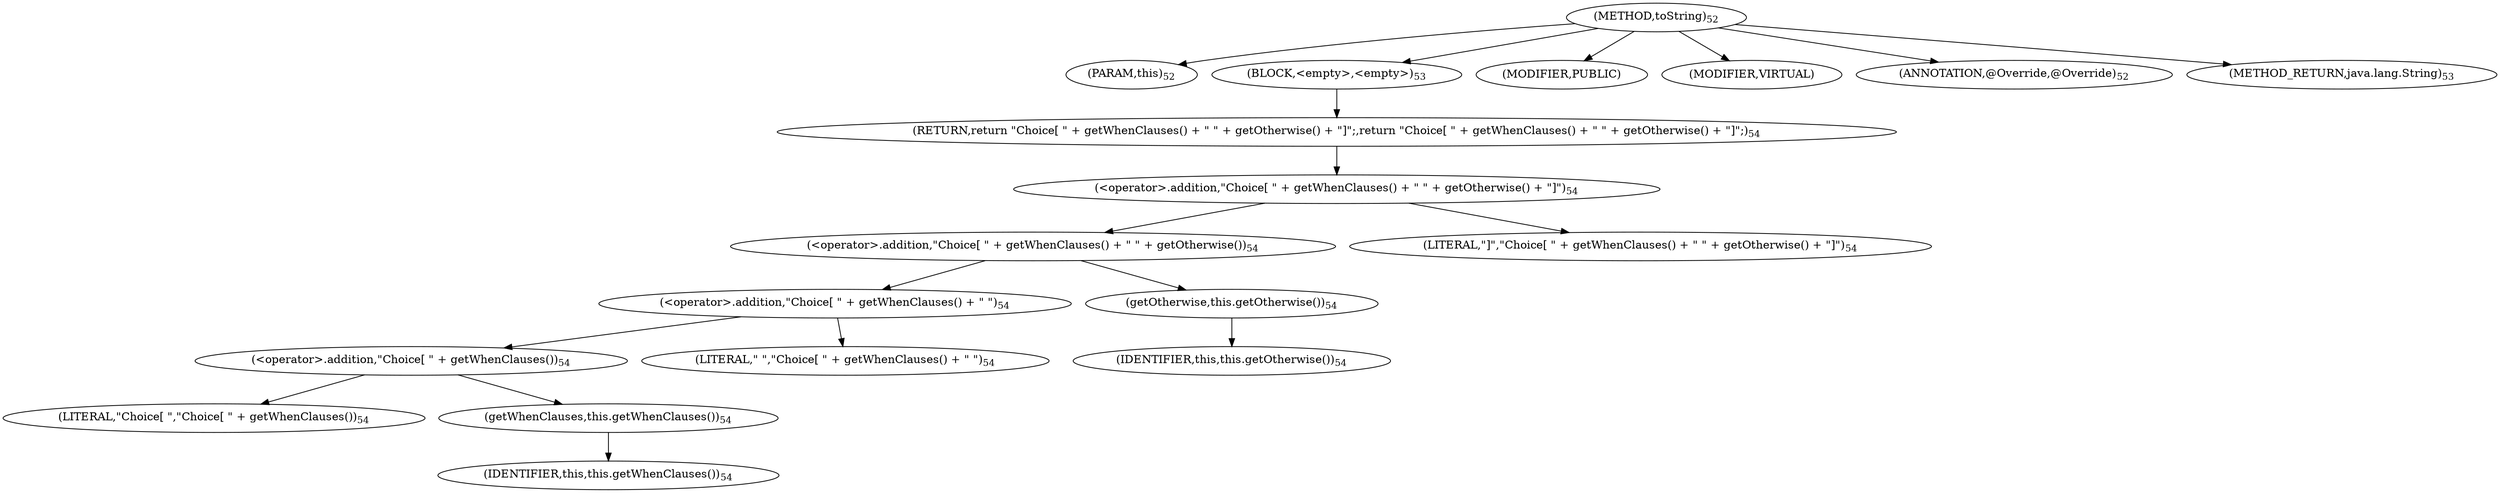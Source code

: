digraph "toString" {  
"52" [label = <(METHOD,toString)<SUB>52</SUB>> ]
"4" [label = <(PARAM,this)<SUB>52</SUB>> ]
"53" [label = <(BLOCK,&lt;empty&gt;,&lt;empty&gt;)<SUB>53</SUB>> ]
"54" [label = <(RETURN,return &quot;Choice[ &quot; + getWhenClauses() + &quot; &quot; + getOtherwise() + &quot;]&quot;;,return &quot;Choice[ &quot; + getWhenClauses() + &quot; &quot; + getOtherwise() + &quot;]&quot;;)<SUB>54</SUB>> ]
"55" [label = <(&lt;operator&gt;.addition,&quot;Choice[ &quot; + getWhenClauses() + &quot; &quot; + getOtherwise() + &quot;]&quot;)<SUB>54</SUB>> ]
"56" [label = <(&lt;operator&gt;.addition,&quot;Choice[ &quot; + getWhenClauses() + &quot; &quot; + getOtherwise())<SUB>54</SUB>> ]
"57" [label = <(&lt;operator&gt;.addition,&quot;Choice[ &quot; + getWhenClauses() + &quot; &quot;)<SUB>54</SUB>> ]
"58" [label = <(&lt;operator&gt;.addition,&quot;Choice[ &quot; + getWhenClauses())<SUB>54</SUB>> ]
"59" [label = <(LITERAL,&quot;Choice[ &quot;,&quot;Choice[ &quot; + getWhenClauses())<SUB>54</SUB>> ]
"60" [label = <(getWhenClauses,this.getWhenClauses())<SUB>54</SUB>> ]
"3" [label = <(IDENTIFIER,this,this.getWhenClauses())<SUB>54</SUB>> ]
"61" [label = <(LITERAL,&quot; &quot;,&quot;Choice[ &quot; + getWhenClauses() + &quot; &quot;)<SUB>54</SUB>> ]
"62" [label = <(getOtherwise,this.getOtherwise())<SUB>54</SUB>> ]
"5" [label = <(IDENTIFIER,this,this.getOtherwise())<SUB>54</SUB>> ]
"63" [label = <(LITERAL,&quot;]&quot;,&quot;Choice[ &quot; + getWhenClauses() + &quot; &quot; + getOtherwise() + &quot;]&quot;)<SUB>54</SUB>> ]
"64" [label = <(MODIFIER,PUBLIC)> ]
"65" [label = <(MODIFIER,VIRTUAL)> ]
"66" [label = <(ANNOTATION,@Override,@Override)<SUB>52</SUB>> ]
"67" [label = <(METHOD_RETURN,java.lang.String)<SUB>53</SUB>> ]
  "52" -> "4" 
  "52" -> "53" 
  "52" -> "64" 
  "52" -> "65" 
  "52" -> "66" 
  "52" -> "67" 
  "53" -> "54" 
  "54" -> "55" 
  "55" -> "56" 
  "55" -> "63" 
  "56" -> "57" 
  "56" -> "62" 
  "57" -> "58" 
  "57" -> "61" 
  "58" -> "59" 
  "58" -> "60" 
  "60" -> "3" 
  "62" -> "5" 
}

